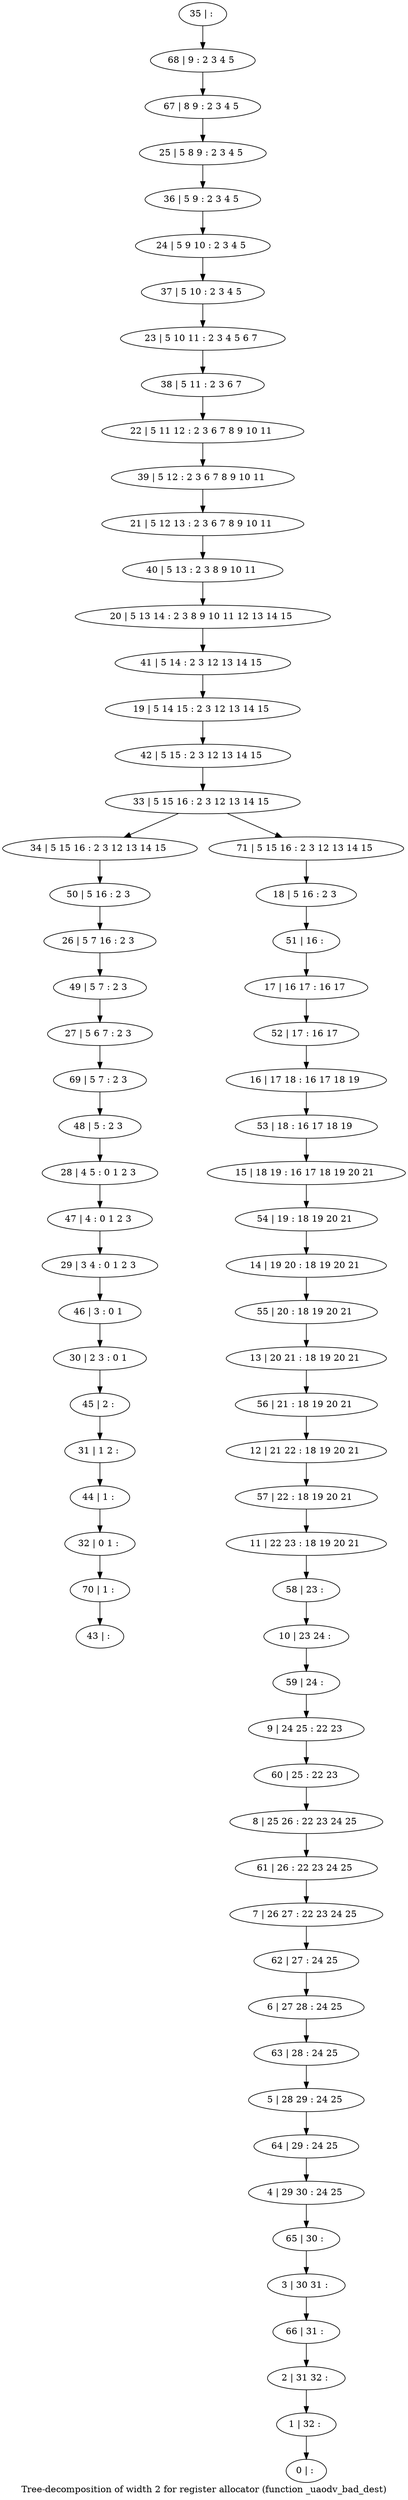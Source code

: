 digraph G {
graph [label="Tree-decomposition of width 2 for register allocator (function _uaodv_bad_dest)"]
0[label="0 | : "];
1[label="1 | 32 : "];
2[label="2 | 31 32 : "];
3[label="3 | 30 31 : "];
4[label="4 | 29 30 : 24 25 "];
5[label="5 | 28 29 : 24 25 "];
6[label="6 | 27 28 : 24 25 "];
7[label="7 | 26 27 : 22 23 24 25 "];
8[label="8 | 25 26 : 22 23 24 25 "];
9[label="9 | 24 25 : 22 23 "];
10[label="10 | 23 24 : "];
11[label="11 | 22 23 : 18 19 20 21 "];
12[label="12 | 21 22 : 18 19 20 21 "];
13[label="13 | 20 21 : 18 19 20 21 "];
14[label="14 | 19 20 : 18 19 20 21 "];
15[label="15 | 18 19 : 16 17 18 19 20 21 "];
16[label="16 | 17 18 : 16 17 18 19 "];
17[label="17 | 16 17 : 16 17 "];
18[label="18 | 5 16 : 2 3 "];
19[label="19 | 5 14 15 : 2 3 12 13 14 15 "];
20[label="20 | 5 13 14 : 2 3 8 9 10 11 12 13 14 15 "];
21[label="21 | 5 12 13 : 2 3 6 7 8 9 10 11 "];
22[label="22 | 5 11 12 : 2 3 6 7 8 9 10 11 "];
23[label="23 | 5 10 11 : 2 3 4 5 6 7 "];
24[label="24 | 5 9 10 : 2 3 4 5 "];
25[label="25 | 5 8 9 : 2 3 4 5 "];
26[label="26 | 5 7 16 : 2 3 "];
27[label="27 | 5 6 7 : 2 3 "];
28[label="28 | 4 5 : 0 1 2 3 "];
29[label="29 | 3 4 : 0 1 2 3 "];
30[label="30 | 2 3 : 0 1 "];
31[label="31 | 1 2 : "];
32[label="32 | 0 1 : "];
33[label="33 | 5 15 16 : 2 3 12 13 14 15 "];
34[label="34 | 5 15 16 : 2 3 12 13 14 15 "];
35[label="35 | : "];
36[label="36 | 5 9 : 2 3 4 5 "];
37[label="37 | 5 10 : 2 3 4 5 "];
38[label="38 | 5 11 : 2 3 6 7 "];
39[label="39 | 5 12 : 2 3 6 7 8 9 10 11 "];
40[label="40 | 5 13 : 2 3 8 9 10 11 "];
41[label="41 | 5 14 : 2 3 12 13 14 15 "];
42[label="42 | 5 15 : 2 3 12 13 14 15 "];
43[label="43 | : "];
44[label="44 | 1 : "];
45[label="45 | 2 : "];
46[label="46 | 3 : 0 1 "];
47[label="47 | 4 : 0 1 2 3 "];
48[label="48 | 5 : 2 3 "];
49[label="49 | 5 7 : 2 3 "];
50[label="50 | 5 16 : 2 3 "];
51[label="51 | 16 : "];
52[label="52 | 17 : 16 17 "];
53[label="53 | 18 : 16 17 18 19 "];
54[label="54 | 19 : 18 19 20 21 "];
55[label="55 | 20 : 18 19 20 21 "];
56[label="56 | 21 : 18 19 20 21 "];
57[label="57 | 22 : 18 19 20 21 "];
58[label="58 | 23 : "];
59[label="59 | 24 : "];
60[label="60 | 25 : 22 23 "];
61[label="61 | 26 : 22 23 24 25 "];
62[label="62 | 27 : 24 25 "];
63[label="63 | 28 : 24 25 "];
64[label="64 | 29 : 24 25 "];
65[label="65 | 30 : "];
66[label="66 | 31 : "];
67[label="67 | 8 9 : 2 3 4 5 "];
68[label="68 | 9 : 2 3 4 5 "];
69[label="69 | 5 7 : 2 3 "];
70[label="70 | 1 : "];
71[label="71 | 5 15 16 : 2 3 12 13 14 15 "];
44->32 ;
31->44 ;
45->31 ;
30->45 ;
46->30 ;
29->46 ;
47->29 ;
28->47 ;
48->28 ;
49->27 ;
26->49 ;
50->26 ;
34->50 ;
69->48 ;
27->69 ;
70->43 ;
32->70 ;
35->68 ;
68->67 ;
67->25 ;
25->36 ;
36->24 ;
24->37 ;
37->23 ;
23->38 ;
38->22 ;
22->39 ;
39->21 ;
21->40 ;
40->20 ;
20->41 ;
41->19 ;
19->42 ;
42->33 ;
18->51 ;
51->17 ;
17->52 ;
52->16 ;
16->53 ;
53->15 ;
15->54 ;
54->14 ;
14->55 ;
55->13 ;
13->56 ;
56->12 ;
12->57 ;
57->11 ;
11->58 ;
58->10 ;
10->59 ;
59->9 ;
9->60 ;
60->8 ;
8->61 ;
61->7 ;
7->62 ;
62->6 ;
6->63 ;
63->5 ;
5->64 ;
64->4 ;
4->65 ;
65->3 ;
3->66 ;
66->2 ;
2->1 ;
1->0 ;
71->18 ;
33->34 ;
33->71 ;
}
